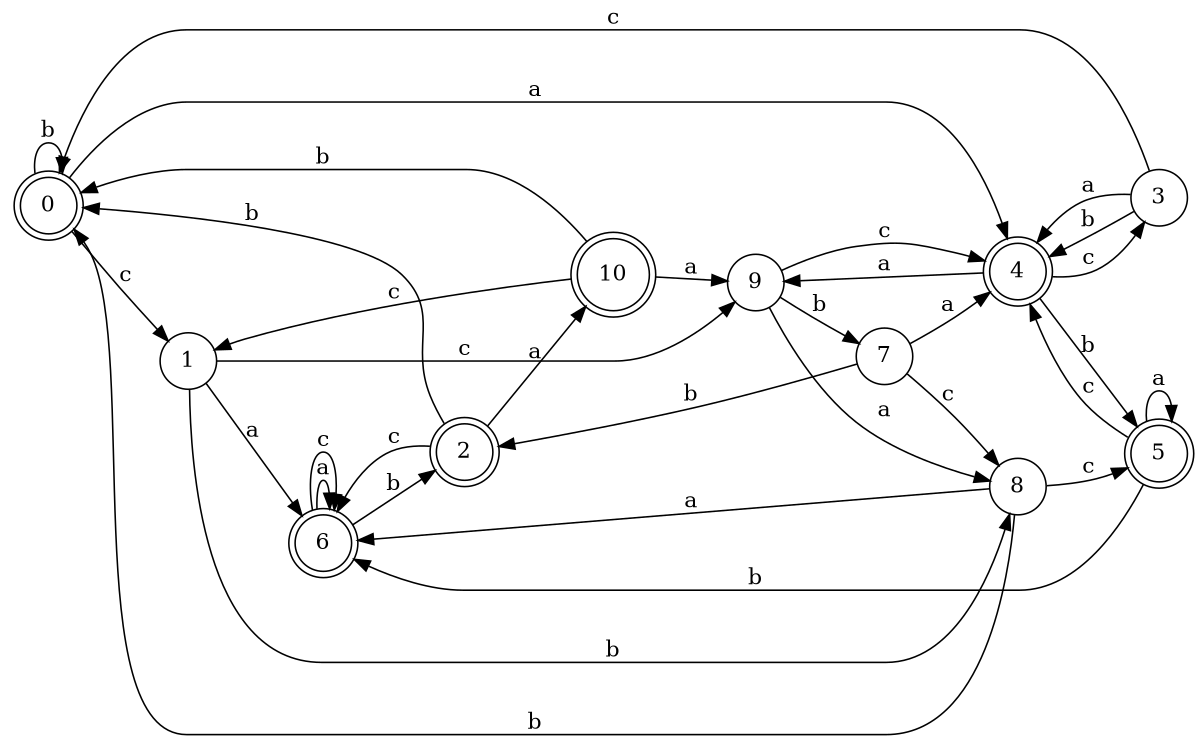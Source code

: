 digraph n9_9 {
__start0 [label="" shape="none"];

rankdir=LR;
size="8,5";

s0 [style="rounded,filled", color="black", fillcolor="white" shape="doublecircle", label="0"];
s1 [style="filled", color="black", fillcolor="white" shape="circle", label="1"];
s2 [style="rounded,filled", color="black", fillcolor="white" shape="doublecircle", label="2"];
s3 [style="filled", color="black", fillcolor="white" shape="circle", label="3"];
s4 [style="rounded,filled", color="black", fillcolor="white" shape="doublecircle", label="4"];
s5 [style="rounded,filled", color="black", fillcolor="white" shape="doublecircle", label="5"];
s6 [style="rounded,filled", color="black", fillcolor="white" shape="doublecircle", label="6"];
s7 [style="filled", color="black", fillcolor="white" shape="circle", label="7"];
s8 [style="filled", color="black", fillcolor="white" shape="circle", label="8"];
s9 [style="filled", color="black", fillcolor="white" shape="circle", label="9"];
s10 [style="rounded,filled", color="black", fillcolor="white" shape="doublecircle", label="10"];
s0 -> s4 [label="a"];
s0 -> s0 [label="b"];
s0 -> s1 [label="c"];
s1 -> s6 [label="a"];
s1 -> s8 [label="b"];
s1 -> s9 [label="c"];
s2 -> s10 [label="a"];
s2 -> s0 [label="b"];
s2 -> s6 [label="c"];
s3 -> s4 [label="a"];
s3 -> s4 [label="b"];
s3 -> s0 [label="c"];
s4 -> s9 [label="a"];
s4 -> s5 [label="b"];
s4 -> s3 [label="c"];
s5 -> s5 [label="a"];
s5 -> s6 [label="b"];
s5 -> s4 [label="c"];
s6 -> s6 [label="a"];
s6 -> s2 [label="b"];
s6 -> s6 [label="c"];
s7 -> s4 [label="a"];
s7 -> s2 [label="b"];
s7 -> s8 [label="c"];
s8 -> s6 [label="a"];
s8 -> s0 [label="b"];
s8 -> s5 [label="c"];
s9 -> s8 [label="a"];
s9 -> s7 [label="b"];
s9 -> s4 [label="c"];
s10 -> s9 [label="a"];
s10 -> s0 [label="b"];
s10 -> s1 [label="c"];

}